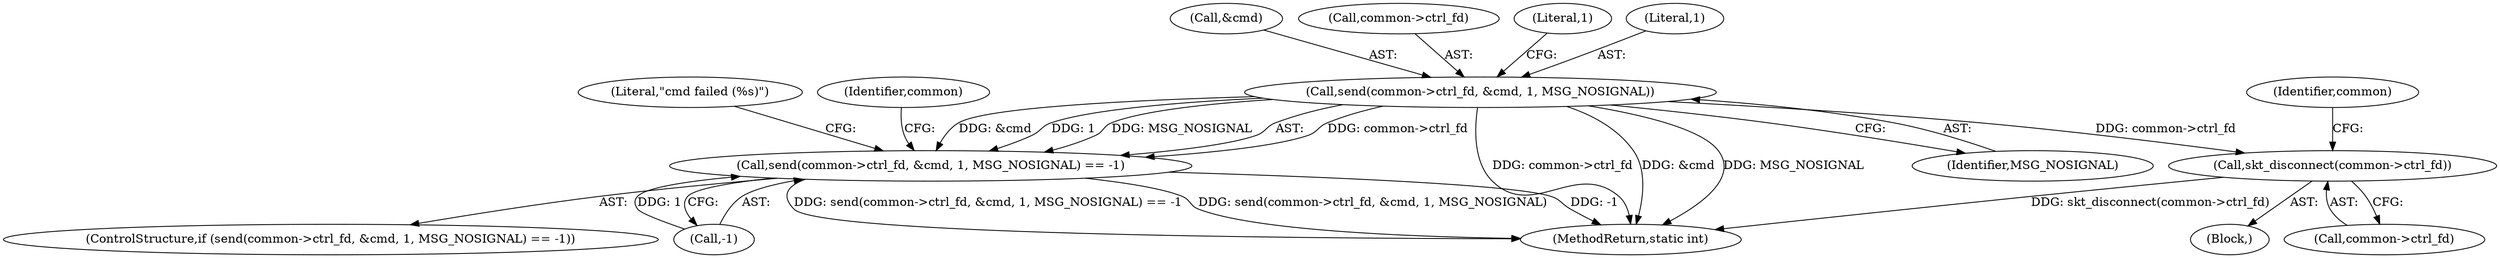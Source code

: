 digraph "0_Android_472271b153c5dc53c28beac55480a8d8434b2d5c@pointer" {
"1000113" [label="(Call,send(common->ctrl_fd, &cmd, 1, MSG_NOSIGNAL))"];
"1000112" [label="(Call,send(common->ctrl_fd, &cmd, 1, MSG_NOSIGNAL) == -1)"];
"1000128" [label="(Call,skt_disconnect(common->ctrl_fd))"];
"1000129" [label="(Call,common->ctrl_fd)"];
"1000134" [label="(Identifier,common)"];
"1000117" [label="(Call,&cmd)"];
"1000114" [label="(Call,common->ctrl_fd)"];
"1000171" [label="(MethodReturn,static int)"];
"1000111" [label="(ControlStructure,if (send(common->ctrl_fd, &cmd, 1, MSG_NOSIGNAL) == -1))"];
"1000125" [label="(Literal,\"cmd failed (%s)\")"];
"1000112" [label="(Call,send(common->ctrl_fd, &cmd, 1, MSG_NOSIGNAL) == -1)"];
"1000128" [label="(Call,skt_disconnect(common->ctrl_fd))"];
"1000113" [label="(Call,send(common->ctrl_fd, &cmd, 1, MSG_NOSIGNAL))"];
"1000120" [label="(Identifier,MSG_NOSIGNAL)"];
"1000122" [label="(Literal,1)"];
"1000119" [label="(Literal,1)"];
"1000121" [label="(Call,-1)"];
"1000123" [label="(Block,)"];
"1000143" [label="(Identifier,common)"];
"1000113" -> "1000112"  [label="AST: "];
"1000113" -> "1000120"  [label="CFG: "];
"1000114" -> "1000113"  [label="AST: "];
"1000117" -> "1000113"  [label="AST: "];
"1000119" -> "1000113"  [label="AST: "];
"1000120" -> "1000113"  [label="AST: "];
"1000122" -> "1000113"  [label="CFG: "];
"1000113" -> "1000171"  [label="DDG: common->ctrl_fd"];
"1000113" -> "1000171"  [label="DDG: &cmd"];
"1000113" -> "1000171"  [label="DDG: MSG_NOSIGNAL"];
"1000113" -> "1000112"  [label="DDG: common->ctrl_fd"];
"1000113" -> "1000112"  [label="DDG: &cmd"];
"1000113" -> "1000112"  [label="DDG: 1"];
"1000113" -> "1000112"  [label="DDG: MSG_NOSIGNAL"];
"1000113" -> "1000128"  [label="DDG: common->ctrl_fd"];
"1000112" -> "1000111"  [label="AST: "];
"1000112" -> "1000121"  [label="CFG: "];
"1000121" -> "1000112"  [label="AST: "];
"1000125" -> "1000112"  [label="CFG: "];
"1000143" -> "1000112"  [label="CFG: "];
"1000112" -> "1000171"  [label="DDG: -1"];
"1000112" -> "1000171"  [label="DDG: send(common->ctrl_fd, &cmd, 1, MSG_NOSIGNAL) == -1"];
"1000112" -> "1000171"  [label="DDG: send(common->ctrl_fd, &cmd, 1, MSG_NOSIGNAL)"];
"1000121" -> "1000112"  [label="DDG: 1"];
"1000128" -> "1000123"  [label="AST: "];
"1000128" -> "1000129"  [label="CFG: "];
"1000129" -> "1000128"  [label="AST: "];
"1000134" -> "1000128"  [label="CFG: "];
"1000128" -> "1000171"  [label="DDG: skt_disconnect(common->ctrl_fd)"];
}

